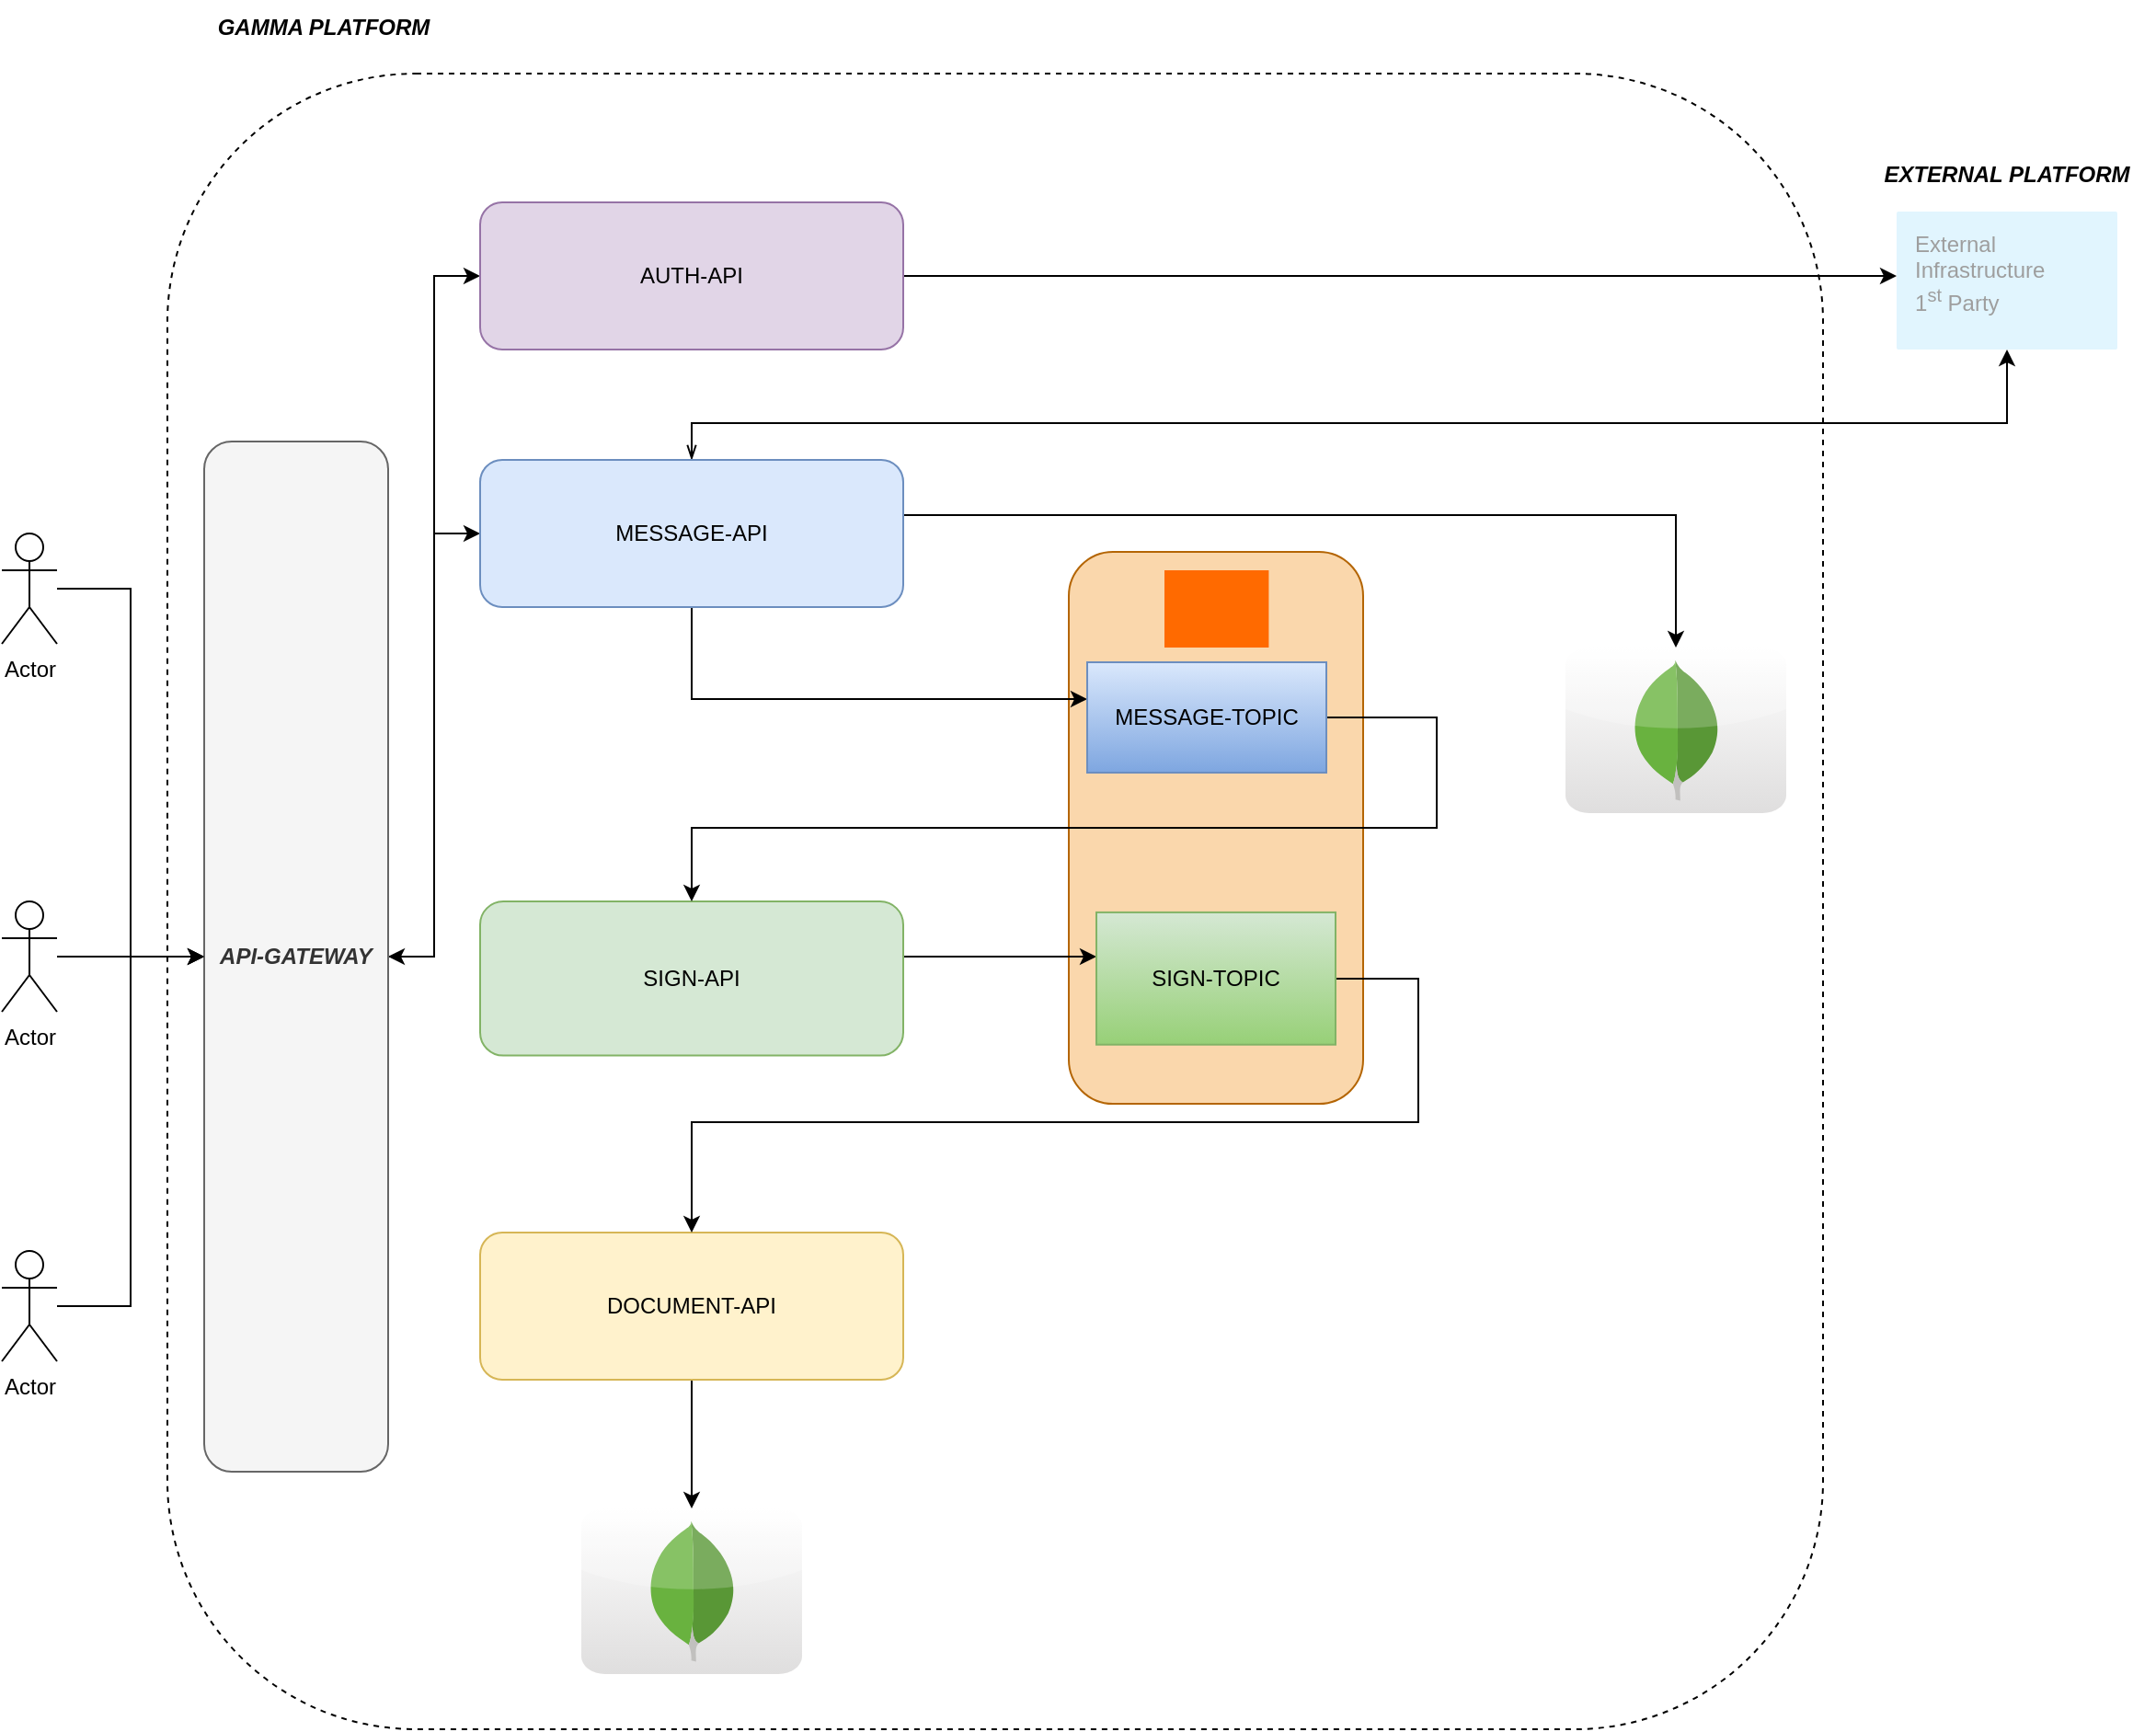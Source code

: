 <mxfile version="26.0.16">
  <diagram name="Pagina-1" id="chhbWi238Jx0Ic4HPbsi">
    <mxGraphModel dx="1687" dy="2037" grid="1" gridSize="10" guides="1" tooltips="1" connect="1" arrows="1" fold="1" page="1" pageScale="1" pageWidth="827" pageHeight="1169" math="0" shadow="0">
      <root>
        <mxCell id="0" />
        <mxCell id="1" parent="0" />
        <mxCell id="IEfos8bs7tHop2NpzzDZ-39" value="" style="rounded=1;whiteSpace=wrap;html=1;dashed=1;" parent="1" vertex="1">
          <mxGeometry x="110" width="900" height="900" as="geometry" />
        </mxCell>
        <mxCell id="IEfos8bs7tHop2NpzzDZ-26" value="" style="rounded=1;whiteSpace=wrap;html=1;fillColor=#fad7ac;strokeColor=#b46504;" parent="1" vertex="1">
          <mxGeometry x="600" y="260" width="160" height="300" as="geometry" />
        </mxCell>
        <mxCell id="IEfos8bs7tHop2NpzzDZ-10" style="edgeStyle=orthogonalEdgeStyle;rounded=0;orthogonalLoop=1;jettySize=auto;html=1;" parent="1" source="IEfos8bs7tHop2NpzzDZ-1" target="IEfos8bs7tHop2NpzzDZ-3" edge="1">
          <mxGeometry relative="1" as="geometry" />
        </mxCell>
        <mxCell id="IEfos8bs7tHop2NpzzDZ-1" value="Actor" style="shape=umlActor;verticalLabelPosition=bottom;verticalAlign=top;html=1;outlineConnect=0;" parent="1" vertex="1">
          <mxGeometry x="20" y="250" width="30" height="60" as="geometry" />
        </mxCell>
        <mxCell id="IEfos8bs7tHop2NpzzDZ-9" style="edgeStyle=orthogonalEdgeStyle;rounded=0;orthogonalLoop=1;jettySize=auto;html=1;entryX=0;entryY=0.5;entryDx=0;entryDy=0;strokeColor=default;startArrow=classic;startFill=1;" parent="1" source="IEfos8bs7tHop2NpzzDZ-3" target="IEfos8bs7tHop2NpzzDZ-8" edge="1">
          <mxGeometry relative="1" as="geometry" />
        </mxCell>
        <mxCell id="IEfos8bs7tHop2NpzzDZ-14" style="edgeStyle=orthogonalEdgeStyle;rounded=0;orthogonalLoop=1;jettySize=auto;html=1;" parent="1" source="IEfos8bs7tHop2NpzzDZ-3" target="IEfos8bs7tHop2NpzzDZ-5" edge="1">
          <mxGeometry relative="1" as="geometry" />
        </mxCell>
        <mxCell id="IEfos8bs7tHop2NpzzDZ-3" value="API-GATEWAY" style="rounded=1;whiteSpace=wrap;html=1;direction=south;fontStyle=3;fillColor=#f5f5f5;fontColor=#333333;strokeColor=#666666;" parent="1" vertex="1">
          <mxGeometry x="130" y="200" width="100" height="560" as="geometry" />
        </mxCell>
        <mxCell id="IEfos8bs7tHop2NpzzDZ-29" style="edgeStyle=orthogonalEdgeStyle;rounded=0;orthogonalLoop=1;jettySize=auto;html=1;" parent="1" source="IEfos8bs7tHop2NpzzDZ-5" target="IEfos8bs7tHop2NpzzDZ-27" edge="1">
          <mxGeometry relative="1" as="geometry">
            <Array as="points">
              <mxPoint x="560" y="340" />
              <mxPoint x="560" y="340" />
            </Array>
          </mxGeometry>
        </mxCell>
        <mxCell id="f5035h7tQpbPwIKEuvAs-4" style="edgeStyle=orthogonalEdgeStyle;rounded=0;orthogonalLoop=1;jettySize=auto;html=1;" edge="1" parent="1" source="IEfos8bs7tHop2NpzzDZ-5" target="f5035h7tQpbPwIKEuvAs-3">
          <mxGeometry relative="1" as="geometry">
            <Array as="points">
              <mxPoint x="670" y="240" />
              <mxPoint x="670" y="240" />
            </Array>
          </mxGeometry>
        </mxCell>
        <mxCell id="f5035h7tQpbPwIKEuvAs-7" style="edgeStyle=orthogonalEdgeStyle;rounded=0;orthogonalLoop=1;jettySize=auto;html=1;startArrow=openThin;startFill=0;" edge="1" parent="1" source="IEfos8bs7tHop2NpzzDZ-5" target="f5035h7tQpbPwIKEuvAs-6">
          <mxGeometry relative="1" as="geometry">
            <Array as="points">
              <mxPoint x="395" y="190" />
              <mxPoint x="1110" y="190" />
            </Array>
          </mxGeometry>
        </mxCell>
        <mxCell id="IEfos8bs7tHop2NpzzDZ-5" value="MESSAGE-API" style="rounded=1;whiteSpace=wrap;html=1;fillColor=#dae8fc;strokeColor=#6c8ebf;" parent="1" vertex="1">
          <mxGeometry x="280" y="210" width="230" height="80" as="geometry" />
        </mxCell>
        <mxCell id="IEfos8bs7tHop2NpzzDZ-34" style="edgeStyle=orthogonalEdgeStyle;rounded=0;orthogonalLoop=1;jettySize=auto;html=1;" parent="1" source="IEfos8bs7tHop2NpzzDZ-6" target="IEfos8bs7tHop2NpzzDZ-25" edge="1">
          <mxGeometry relative="1" as="geometry" />
        </mxCell>
        <mxCell id="IEfos8bs7tHop2NpzzDZ-6" value="DOCUMENT-API" style="rounded=1;whiteSpace=wrap;html=1;fillColor=#fff2cc;strokeColor=#d6b656;" parent="1" vertex="1">
          <mxGeometry x="280" y="630" width="230" height="80" as="geometry" />
        </mxCell>
        <mxCell id="IEfos8bs7tHop2NpzzDZ-32" style="edgeStyle=orthogonalEdgeStyle;rounded=0;orthogonalLoop=1;jettySize=auto;html=1;" parent="1" source="IEfos8bs7tHop2NpzzDZ-7" target="IEfos8bs7tHop2NpzzDZ-31" edge="1">
          <mxGeometry relative="1" as="geometry">
            <Array as="points">
              <mxPoint x="563" y="480" />
              <mxPoint x="563" y="480" />
            </Array>
          </mxGeometry>
        </mxCell>
        <mxCell id="IEfos8bs7tHop2NpzzDZ-7" value="SIGN-API" style="rounded=1;whiteSpace=wrap;html=1;fillColor=#d5e8d4;strokeColor=#82b366;" parent="1" vertex="1">
          <mxGeometry x="280" y="450.0" width="230" height="83.8" as="geometry" />
        </mxCell>
        <mxCell id="f5035h7tQpbPwIKEuvAs-5" style="edgeStyle=orthogonalEdgeStyle;rounded=0;orthogonalLoop=1;jettySize=auto;html=1;" edge="1" parent="1" source="IEfos8bs7tHop2NpzzDZ-8">
          <mxGeometry relative="1" as="geometry">
            <mxPoint x="1050" y="110" as="targetPoint" />
          </mxGeometry>
        </mxCell>
        <mxCell id="IEfos8bs7tHop2NpzzDZ-8" value="AUTH-API" style="rounded=1;whiteSpace=wrap;html=1;fillColor=#e1d5e7;strokeColor=#9673a6;" parent="1" vertex="1">
          <mxGeometry x="280" y="70" width="230" height="80" as="geometry" />
        </mxCell>
        <mxCell id="IEfos8bs7tHop2NpzzDZ-25" value="" style="dashed=0;outlineConnect=0;html=1;align=center;labelPosition=center;verticalLabelPosition=bottom;verticalAlign=top;shape=mxgraph.webicons.mongodb;gradientColor=#DFDEDE" parent="1" vertex="1">
          <mxGeometry x="335" y="780" width="120" height="90" as="geometry" />
        </mxCell>
        <mxCell id="IEfos8bs7tHop2NpzzDZ-30" style="edgeStyle=orthogonalEdgeStyle;rounded=0;orthogonalLoop=1;jettySize=auto;html=1;entryX=0.5;entryY=0;entryDx=0;entryDy=0;" parent="1" source="IEfos8bs7tHop2NpzzDZ-27" target="IEfos8bs7tHop2NpzzDZ-7" edge="1">
          <mxGeometry relative="1" as="geometry">
            <Array as="points">
              <mxPoint x="800" y="350" />
              <mxPoint x="800" y="410" />
              <mxPoint x="395" y="410" />
            </Array>
          </mxGeometry>
        </mxCell>
        <mxCell id="IEfos8bs7tHop2NpzzDZ-27" value="MESSAGE-TOPIC" style="rounded=0;whiteSpace=wrap;html=1;fillColor=#dae8fc;gradientColor=#7ea6e0;strokeColor=#6c8ebf;" parent="1" vertex="1">
          <mxGeometry x="610" y="320" width="130" height="60" as="geometry" />
        </mxCell>
        <mxCell id="IEfos8bs7tHop2NpzzDZ-33" style="edgeStyle=orthogonalEdgeStyle;rounded=0;orthogonalLoop=1;jettySize=auto;html=1;" parent="1" source="IEfos8bs7tHop2NpzzDZ-31" target="IEfos8bs7tHop2NpzzDZ-6" edge="1">
          <mxGeometry relative="1" as="geometry">
            <Array as="points">
              <mxPoint x="790" y="492" />
              <mxPoint x="790" y="570" />
              <mxPoint x="395" y="570" />
            </Array>
          </mxGeometry>
        </mxCell>
        <mxCell id="IEfos8bs7tHop2NpzzDZ-31" value="SIGN-TOPIC" style="rounded=0;whiteSpace=wrap;html=1;fillColor=#d5e8d4;gradientColor=#97d077;strokeColor=#82b366;" parent="1" vertex="1">
          <mxGeometry x="615" y="455.95" width="130" height="71.9" as="geometry" />
        </mxCell>
        <mxCell id="IEfos8bs7tHop2NpzzDZ-38" value="" style="points=[];aspect=fixed;html=1;align=center;shadow=0;dashed=0;fillColor=#FF6A00;strokeColor=none;shape=mxgraph.alibaba_cloud.kafka;" parent="1" vertex="1">
          <mxGeometry x="652" y="270" width="56.7" height="42" as="geometry" />
        </mxCell>
        <mxCell id="IEfos8bs7tHop2NpzzDZ-40" value="&lt;b&gt;&lt;i&gt;GAMMA PLATFORM&lt;/i&gt;&lt;/b&gt;" style="text;html=1;align=center;verticalAlign=middle;whiteSpace=wrap;rounded=0;" parent="1" vertex="1">
          <mxGeometry x="130" y="-40" width="130" height="30" as="geometry" />
        </mxCell>
        <mxCell id="IEfos8bs7tHop2NpzzDZ-42" style="edgeStyle=orthogonalEdgeStyle;rounded=0;orthogonalLoop=1;jettySize=auto;html=1;entryX=0.5;entryY=1;entryDx=0;entryDy=0;" parent="1" source="IEfos8bs7tHop2NpzzDZ-41" target="IEfos8bs7tHop2NpzzDZ-3" edge="1">
          <mxGeometry relative="1" as="geometry" />
        </mxCell>
        <mxCell id="IEfos8bs7tHop2NpzzDZ-41" value="Actor" style="shape=umlActor;verticalLabelPosition=bottom;verticalAlign=top;html=1;outlineConnect=0;" parent="1" vertex="1">
          <mxGeometry x="20" y="450" width="30" height="60" as="geometry" />
        </mxCell>
        <mxCell id="IEfos8bs7tHop2NpzzDZ-44" style="edgeStyle=orthogonalEdgeStyle;rounded=0;orthogonalLoop=1;jettySize=auto;html=1;" parent="1" source="IEfos8bs7tHop2NpzzDZ-43" target="IEfos8bs7tHop2NpzzDZ-3" edge="1">
          <mxGeometry relative="1" as="geometry" />
        </mxCell>
        <mxCell id="IEfos8bs7tHop2NpzzDZ-43" value="Actor" style="shape=umlActor;verticalLabelPosition=bottom;verticalAlign=top;html=1;outlineConnect=0;" parent="1" vertex="1">
          <mxGeometry x="20" y="640" width="30" height="60" as="geometry" />
        </mxCell>
        <mxCell id="f5035h7tQpbPwIKEuvAs-2" value="&lt;b&gt;&lt;i&gt;EXTERNAL PLATFORM&lt;/i&gt;&lt;/b&gt;" style="text;html=1;align=center;verticalAlign=middle;whiteSpace=wrap;rounded=0;" vertex="1" parent="1">
          <mxGeometry x="1030" y="40" width="160" height="30" as="geometry" />
        </mxCell>
        <mxCell id="f5035h7tQpbPwIKEuvAs-3" value="" style="dashed=0;outlineConnect=0;html=1;align=center;labelPosition=center;verticalLabelPosition=bottom;verticalAlign=top;shape=mxgraph.webicons.mongodb;gradientColor=#DFDEDE" vertex="1" parent="1">
          <mxGeometry x="870" y="312" width="120" height="90" as="geometry" />
        </mxCell>
        <mxCell id="f5035h7tQpbPwIKEuvAs-6" value="External&#xa;Infrastructure&#xa;1&lt;sup&gt;st&lt;/sup&gt; Party" style="sketch=0;points=[[0,0,0],[0.25,0,0],[0.5,0,0],[0.75,0,0],[1,0,0],[1,0.25,0],[1,0.5,0],[1,0.75,0],[1,1,0],[0.75,1,0],[0.5,1,0],[0.25,1,0],[0,1,0],[0,0.75,0],[0,0.5,0],[0,0.25,0]];rounded=1;absoluteArcSize=1;arcSize=2;html=1;strokeColor=none;gradientColor=none;shadow=0;dashed=0;fontSize=12;fontColor=#9E9E9E;align=left;verticalAlign=top;spacing=10;spacingTop=-4;whiteSpace=wrap;fillColor=#E1F5FE;" vertex="1" parent="1">
          <mxGeometry x="1050" y="75" width="120" height="75" as="geometry" />
        </mxCell>
      </root>
    </mxGraphModel>
  </diagram>
</mxfile>
